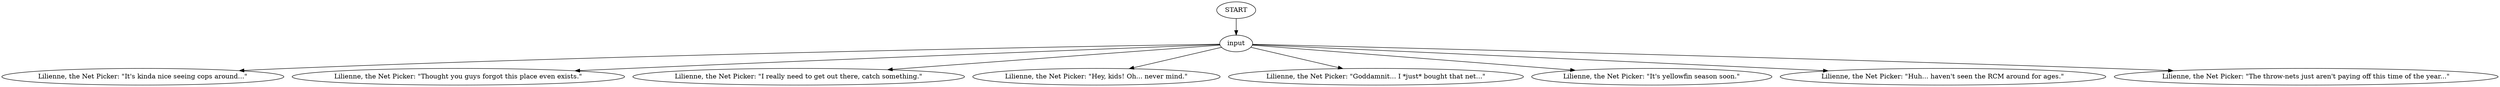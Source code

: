 # VILLAGE / NETPICKER barks
# NETPICKER barking
# ==================================================
digraph G {
	  0 [label="START"];
	  1 [label="input"];
	  2 [label="Lilienne, the Net Picker: \"It's kinda nice seeing cops around...\""];
	  3 [label="Lilienne, the Net Picker: \"Thought you guys forgot this place even exists.\""];
	  4 [label="Lilienne, the Net Picker: \"I really need to get out there, catch something.\""];
	  5 [label="Lilienne, the Net Picker: \"Hey, kids! Oh... never mind.\""];
	  7 [label="Lilienne, the Net Picker: \"Goddamnit... I *just* bought that net...\""];
	  8 [label="Lilienne, the Net Picker: \"It's yellowfin season soon.\""];
	  9 [label="Lilienne, the Net Picker: \"Huh... haven't seen the RCM around for ages.\""];
	  10 [label="Lilienne, the Net Picker: \"The throw-nets just aren't paying off this time of the year...\""];
	  0 -> 1
	  1 -> 2
	  1 -> 3
	  1 -> 4
	  1 -> 5
	  1 -> 7
	  1 -> 8
	  1 -> 9
	  1 -> 10
}

